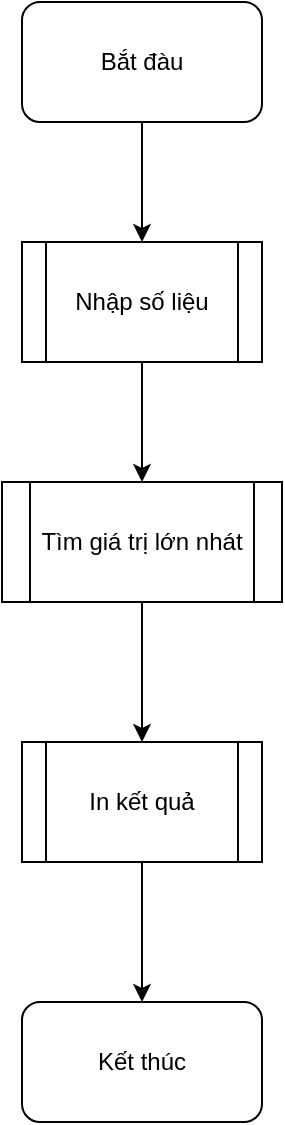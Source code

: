 <mxfile version="24.7.17">
  <diagram name="Page-1" id="54wzkR4W28TwC2otc2zt">
    <mxGraphModel dx="1036" dy="654" grid="1" gridSize="10" guides="1" tooltips="1" connect="1" arrows="1" fold="1" page="1" pageScale="1" pageWidth="850" pageHeight="1100" math="0" shadow="0">
      <root>
        <mxCell id="0" />
        <mxCell id="1" parent="0" />
        <mxCell id="ej-sO1uFJ8pexVQ4nJsj-7" value="" style="edgeStyle=orthogonalEdgeStyle;rounded=0;orthogonalLoop=1;jettySize=auto;html=1;" edge="1" parent="1" source="ej-sO1uFJ8pexVQ4nJsj-1" target="ej-sO1uFJ8pexVQ4nJsj-2">
          <mxGeometry relative="1" as="geometry" />
        </mxCell>
        <mxCell id="ej-sO1uFJ8pexVQ4nJsj-1" value="Bắt đàu" style="rounded=1;whiteSpace=wrap;html=1;" vertex="1" parent="1">
          <mxGeometry x="330" y="30" width="120" height="60" as="geometry" />
        </mxCell>
        <mxCell id="ej-sO1uFJ8pexVQ4nJsj-8" value="" style="edgeStyle=orthogonalEdgeStyle;rounded=0;orthogonalLoop=1;jettySize=auto;html=1;" edge="1" parent="1" source="ej-sO1uFJ8pexVQ4nJsj-2" target="ej-sO1uFJ8pexVQ4nJsj-3">
          <mxGeometry relative="1" as="geometry" />
        </mxCell>
        <mxCell id="ej-sO1uFJ8pexVQ4nJsj-2" value="Nhập số liệu" style="shape=process;whiteSpace=wrap;html=1;backgroundOutline=1;" vertex="1" parent="1">
          <mxGeometry x="330" y="150" width="120" height="60" as="geometry" />
        </mxCell>
        <mxCell id="ej-sO1uFJ8pexVQ4nJsj-9" value="" style="edgeStyle=orthogonalEdgeStyle;rounded=0;orthogonalLoop=1;jettySize=auto;html=1;" edge="1" parent="1" source="ej-sO1uFJ8pexVQ4nJsj-3" target="ej-sO1uFJ8pexVQ4nJsj-4">
          <mxGeometry relative="1" as="geometry" />
        </mxCell>
        <mxCell id="ej-sO1uFJ8pexVQ4nJsj-3" value="Tìm giá trị lớn nhát" style="shape=process;whiteSpace=wrap;html=1;backgroundOutline=1;" vertex="1" parent="1">
          <mxGeometry x="320" y="270" width="140" height="60" as="geometry" />
        </mxCell>
        <mxCell id="ej-sO1uFJ8pexVQ4nJsj-10" value="" style="edgeStyle=orthogonalEdgeStyle;rounded=0;orthogonalLoop=1;jettySize=auto;html=1;" edge="1" parent="1" source="ej-sO1uFJ8pexVQ4nJsj-4" target="ej-sO1uFJ8pexVQ4nJsj-5">
          <mxGeometry relative="1" as="geometry" />
        </mxCell>
        <mxCell id="ej-sO1uFJ8pexVQ4nJsj-4" value="In kết quả" style="shape=process;whiteSpace=wrap;html=1;backgroundOutline=1;" vertex="1" parent="1">
          <mxGeometry x="330" y="400" width="120" height="60" as="geometry" />
        </mxCell>
        <mxCell id="ej-sO1uFJ8pexVQ4nJsj-5" value="Kết thúc" style="rounded=1;whiteSpace=wrap;html=1;" vertex="1" parent="1">
          <mxGeometry x="330" y="530" width="120" height="60" as="geometry" />
        </mxCell>
      </root>
    </mxGraphModel>
  </diagram>
</mxfile>
